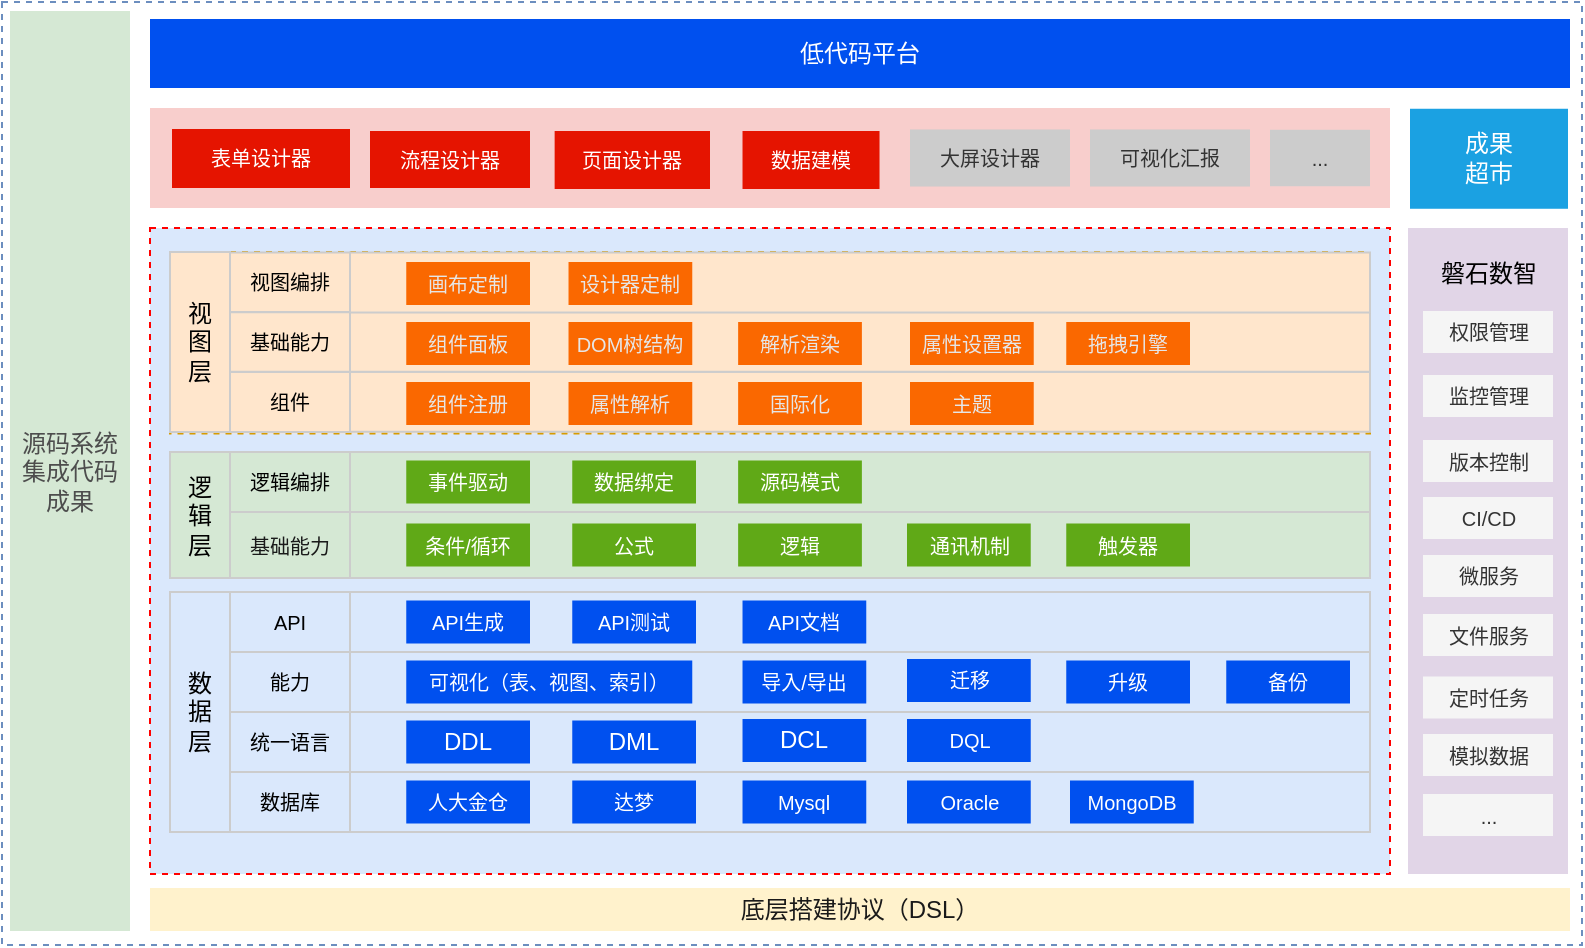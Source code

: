 <mxfile version="24.2.7" type="github">
  <diagram name="第 1 页" id="B_uo7OJ-f0cf3lO3-WNb">
    <mxGraphModel dx="1136" dy="611" grid="1" gridSize="10" guides="1" tooltips="1" connect="1" arrows="1" fold="1" page="1" pageScale="1" pageWidth="827" pageHeight="1169" math="0" shadow="0">
      <root>
        <mxCell id="0" />
        <mxCell id="1" parent="0" />
        <mxCell id="cuvuWjdc5wPWUUID254h-1" value="" style="rounded=0;whiteSpace=wrap;html=1;dashed=1;fillColor=none;strokeColor=#6c8ebf;strokeWidth=1;" parent="1" vertex="1">
          <mxGeometry x="266" y="77" width="790" height="471.5" as="geometry" />
        </mxCell>
        <mxCell id="cuvuWjdc5wPWUUID254h-2" value="" style="rounded=0;whiteSpace=wrap;html=1;fillColor=#dae8fc;strokeColor=#FF0000;dashed=1;strokeWidth=1;" parent="1" vertex="1">
          <mxGeometry x="340" y="190" width="620" height="323" as="geometry" />
        </mxCell>
        <mxCell id="cuvuWjdc5wPWUUID254h-6" value="" style="rounded=0;whiteSpace=wrap;html=1;fillColor=#f8cecc;strokeColor=none;" parent="1" vertex="1">
          <mxGeometry x="340" y="130" width="620" height="50" as="geometry" />
        </mxCell>
        <mxCell id="cuvuWjdc5wPWUUID254h-7" value="" style="rounded=0;whiteSpace=wrap;html=1;strokeWidth=1;strokeColor=none;fillColor=#e1d5e7;" parent="1" vertex="1">
          <mxGeometry x="969" y="190" width="80" height="323" as="geometry" />
        </mxCell>
        <mxCell id="cuvuWjdc5wPWUUID254h-8" value="低代码平台" style="rounded=0;whiteSpace=wrap;html=1;fillColor=#0050ef;fontColor=#ffffff;strokeColor=none;" parent="1" vertex="1">
          <mxGeometry x="340" y="85.5" width="710" height="34.5" as="geometry" />
        </mxCell>
        <mxCell id="cuvuWjdc5wPWUUID254h-9" value="&lt;font color=&quot;#1a1a1a&quot;&gt;底层搭建协议（DSL）&lt;/font&gt;" style="rounded=0;whiteSpace=wrap;html=1;fillColor=#fff2cc;strokeColor=none;" parent="1" vertex="1">
          <mxGeometry x="340" y="520" width="710" height="21.5" as="geometry" />
        </mxCell>
        <mxCell id="cuvuWjdc5wPWUUID254h-13" value="成果&lt;div&gt;超市&lt;/div&gt;" style="rounded=0;whiteSpace=wrap;html=1;fillColor=#1ba1e2;strokeColor=none;fontColor=#ffffff;dashed=1;strokeWidth=2;" parent="1" vertex="1">
          <mxGeometry x="970" y="130.38" width="79" height="50" as="geometry" />
        </mxCell>
        <mxCell id="cuvuWjdc5wPWUUID254h-21" value="大屏设计器" style="rounded=0;whiteSpace=wrap;html=1;fillColor=#CCCCCC;fontColor=#333333;strokeColor=none;fontSize=10;" parent="1" vertex="1">
          <mxGeometry x="720" y="140.75" width="80" height="28.5" as="geometry" />
        </mxCell>
        <mxCell id="cuvuWjdc5wPWUUID254h-32" value="磐石数智" style="text;html=1;align=center;verticalAlign=middle;whiteSpace=wrap;rounded=0;" parent="1" vertex="1">
          <mxGeometry x="976.5" y="203.5" width="65" height="18.5" as="geometry" />
        </mxCell>
        <mxCell id="cuvuWjdc5wPWUUID254h-34" value="&lt;div style=&quot;&quot;&gt;&lt;br&gt;&lt;/div&gt;" style="rounded=0;whiteSpace=wrap;html=1;align=left;strokeColor=#0050EF;fillColor=#dae8fc;dashed=1;strokeWidth=1;" parent="1" vertex="1">
          <mxGeometry x="350" y="402" width="600" height="90" as="geometry" />
        </mxCell>
        <mxCell id="cuvuWjdc5wPWUUID254h-38" value="&lt;div style=&quot;&quot;&gt;&lt;br&gt;&lt;/div&gt;" style="rounded=0;whiteSpace=wrap;html=1;align=left;strokeColor=#82b366;fillColor=#d5e8d4;dashed=1;strokeWidth=1;" parent="1" vertex="1">
          <mxGeometry x="350" y="302" width="600" height="63" as="geometry" />
        </mxCell>
        <mxCell id="cuvuWjdc5wPWUUID254h-39" value="&lt;div style=&quot;&quot;&gt;&lt;br&gt;&lt;/div&gt;" style="rounded=0;whiteSpace=wrap;html=1;align=left;fillColor=#ffe6cc;strokeColor=#d79b00;dashed=1;strokeWidth=1;" parent="1" vertex="1">
          <mxGeometry x="350" y="202" width="600" height="90.75" as="geometry" />
        </mxCell>
        <mxCell id="cuvuWjdc5wPWUUID254h-43" value="数据建模" style="rounded=0;whiteSpace=wrap;html=1;fillColor=#e51400;fontColor=#ffffff;strokeColor=none;fontSize=10;" parent="1" vertex="1">
          <mxGeometry x="636.26" y="141.5" width="68.5" height="29" as="geometry" />
        </mxCell>
        <mxCell id="cuvuWjdc5wPWUUID254h-44" value="可视化汇报" style="rounded=0;whiteSpace=wrap;html=1;fillColor=#CCCCCC;fontColor=#333333;strokeColor=none;fontSize=10;" parent="1" vertex="1">
          <mxGeometry x="810" y="140.75" width="80" height="28.5" as="geometry" />
        </mxCell>
        <mxCell id="cuvuWjdc5wPWUUID254h-46" value="表单设计器" style="rounded=0;whiteSpace=wrap;html=1;fillColor=#e51400;fontColor=#ffffff;strokeColor=none;fontSize=10;" parent="1" vertex="1">
          <mxGeometry x="351" y="140.5" width="89" height="29.5" as="geometry" />
        </mxCell>
        <mxCell id="cuvuWjdc5wPWUUID254h-47" value="流程设计器" style="rounded=0;whiteSpace=wrap;html=1;fillColor=#e51400;fontColor=#ffffff;strokeColor=none;fontSize=10;" parent="1" vertex="1">
          <mxGeometry x="450" y="141.5" width="80" height="28.5" as="geometry" />
        </mxCell>
        <mxCell id="cuvuWjdc5wPWUUID254h-48" value="页面设计器" style="rounded=0;whiteSpace=wrap;html=1;fillColor=#e51400;fontColor=#ffffff;strokeColor=none;fontSize=10;" parent="1" vertex="1">
          <mxGeometry x="542.32" y="141.5" width="77.68" height="29" as="geometry" />
        </mxCell>
        <mxCell id="cuvuWjdc5wPWUUID254h-50" value="&lt;font color=&quot;#4d4d4d&quot;&gt;源码系统集成代码成果&lt;/font&gt;" style="rounded=0;whiteSpace=wrap;html=1;fillColor=#d5e8d4;strokeColor=none;dashed=1;strokeWidth=2;" parent="1" vertex="1">
          <mxGeometry x="270" y="81.5" width="60" height="460" as="geometry" />
        </mxCell>
        <mxCell id="ZQ_SVGyBONcuIK9nk_CX-1" value="权限管理" style="rounded=0;whiteSpace=wrap;html=1;strokeColor=none;fillColor=#f5f5f5;fontColor=#333333;fontSize=10;" parent="1" vertex="1">
          <mxGeometry x="976.5" y="231.5" width="65" height="21" as="geometry" />
        </mxCell>
        <mxCell id="ZQ_SVGyBONcuIK9nk_CX-6" value="监控管理" style="rounded=0;whiteSpace=wrap;html=1;strokeColor=none;fillColor=#f5f5f5;fontColor=#333333;fontSize=10;" parent="1" vertex="1">
          <mxGeometry x="976.5" y="263.5" width="65" height="21" as="geometry" />
        </mxCell>
        <mxCell id="ZQ_SVGyBONcuIK9nk_CX-7" value="版本控制" style="rounded=0;whiteSpace=wrap;html=1;strokeColor=none;fillColor=#f5f5f5;fontColor=#333333;fontSize=10;" parent="1" vertex="1">
          <mxGeometry x="976.5" y="296" width="65" height="21" as="geometry" />
        </mxCell>
        <mxCell id="ZQ_SVGyBONcuIK9nk_CX-9" value="CI/CD" style="rounded=0;whiteSpace=wrap;html=1;strokeColor=none;fillColor=#f5f5f5;fontColor=#333333;fontSize=10;" parent="1" vertex="1">
          <mxGeometry x="976.5" y="324.5" width="65" height="21" as="geometry" />
        </mxCell>
        <mxCell id="ZQ_SVGyBONcuIK9nk_CX-10" value="微服务" style="rounded=0;whiteSpace=wrap;html=1;strokeColor=none;fillColor=#f5f5f5;fontColor=#333333;fontSize=10;" parent="1" vertex="1">
          <mxGeometry x="976.5" y="353.5" width="65" height="21" as="geometry" />
        </mxCell>
        <mxCell id="ZQ_SVGyBONcuIK9nk_CX-11" value="文件服务" style="rounded=0;whiteSpace=wrap;html=1;strokeColor=none;fillColor=#f5f5f5;fontColor=#333333;fontSize=10;" parent="1" vertex="1">
          <mxGeometry x="976.5" y="383" width="65" height="21" as="geometry" />
        </mxCell>
        <mxCell id="ZQ_SVGyBONcuIK9nk_CX-12" value="定时任务" style="rounded=0;whiteSpace=wrap;html=1;strokeColor=none;fillColor=#f5f5f5;fontColor=#333333;fontSize=10;" parent="1" vertex="1">
          <mxGeometry x="976.5" y="414.25" width="65" height="21" as="geometry" />
        </mxCell>
        <mxCell id="ZQ_SVGyBONcuIK9nk_CX-14" value="模拟数据" style="rounded=0;whiteSpace=wrap;html=1;strokeColor=none;fillColor=#f5f5f5;fontColor=#333333;fontSize=10;" parent="1" vertex="1">
          <mxGeometry x="976.5" y="443" width="65" height="21" as="geometry" />
        </mxCell>
        <mxCell id="ZQ_SVGyBONcuIK9nk_CX-15" value="..." style="rounded=0;whiteSpace=wrap;html=1;strokeColor=none;fillColor=#f5f5f5;fontColor=#333333;fontSize=10;" parent="1" vertex="1">
          <mxGeometry x="976.5" y="473" width="65" height="21" as="geometry" />
        </mxCell>
        <mxCell id="ZQ_SVGyBONcuIK9nk_CX-17" value="数&lt;div style=&quot;font-size: 12px;&quot;&gt;据&lt;/div&gt;&lt;div style=&quot;font-size: 12px;&quot;&gt;层&lt;/div&gt;" style="text;html=1;align=center;verticalAlign=middle;whiteSpace=wrap;rounded=0;fillColor=#dae8fc;strokeColor=#CCCCCC;fontSize=12;" parent="1" vertex="1">
          <mxGeometry x="350" y="372" width="30" height="120" as="geometry" />
        </mxCell>
        <mxCell id="JNAHnoYDXPsIVU7c80RC-2" value="..." style="rounded=0;whiteSpace=wrap;html=1;fillColor=#CCCCCC;fontColor=#333333;strokeColor=none;fontSize=10;" parent="1" vertex="1">
          <mxGeometry x="900" y="140.88" width="50" height="28.25" as="geometry" />
        </mxCell>
        <mxCell id="JNAHnoYDXPsIVU7c80RC-5" value="" style="rounded=0;whiteSpace=wrap;html=1;fillColor=#dae8fc;strokeColor=#CCCCCC;" parent="1" vertex="1">
          <mxGeometry x="440" y="402" width="510" height="30" as="geometry" />
        </mxCell>
        <mxCell id="JNAHnoYDXPsIVU7c80RC-6" value="" style="rounded=0;whiteSpace=wrap;html=1;fillColor=#dae8fc;strokeColor=#CCCCCC;" parent="1" vertex="1">
          <mxGeometry x="440" y="432" width="510" height="30" as="geometry" />
        </mxCell>
        <mxCell id="JNAHnoYDXPsIVU7c80RC-7" value="数据库" style="rounded=0;whiteSpace=wrap;html=1;fillColor=#dae8fc;strokeColor=#CCCCCC;fontSize=10;" parent="1" vertex="1">
          <mxGeometry x="380" y="462" width="60" height="30" as="geometry" />
        </mxCell>
        <mxCell id="JNAHnoYDXPsIVU7c80RC-8" value="" style="rounded=0;whiteSpace=wrap;html=1;fillColor=#dae8fc;strokeColor=#CCCCCC;" parent="1" vertex="1">
          <mxGeometry x="440" y="372" width="510" height="30" as="geometry" />
        </mxCell>
        <mxCell id="JNAHnoYDXPsIVU7c80RC-9" value="" style="rounded=0;whiteSpace=wrap;html=1;fillColor=#dae8fc;strokeColor=#CCCCCC;" parent="1" vertex="1">
          <mxGeometry x="440" y="462" width="510" height="30" as="geometry" />
        </mxCell>
        <mxCell id="JNAHnoYDXPsIVU7c80RC-10" value="统一语言" style="rounded=0;whiteSpace=wrap;html=1;fillColor=#dae8fc;strokeColor=#CCCCCC;fontSize=10;" parent="1" vertex="1">
          <mxGeometry x="380" y="432" width="60" height="30" as="geometry" />
        </mxCell>
        <mxCell id="JNAHnoYDXPsIVU7c80RC-11" value="能力" style="rounded=0;whiteSpace=wrap;html=1;fillColor=#dae8fc;strokeColor=#CCCCCC;fontSize=10;" parent="1" vertex="1">
          <mxGeometry x="380" y="402" width="60" height="30" as="geometry" />
        </mxCell>
        <mxCell id="JNAHnoYDXPsIVU7c80RC-12" value="API" style="rounded=0;whiteSpace=wrap;html=1;fillColor=#dae8fc;strokeColor=#CCCCCC;fontSize=10;" parent="1" vertex="1">
          <mxGeometry x="380" y="372" width="60" height="30" as="geometry" />
        </mxCell>
        <mxCell id="JNAHnoYDXPsIVU7c80RC-13" value="人大金仓" style="rounded=0;whiteSpace=wrap;html=1;fillColor=#0050ef;fontColor=#ffffff;strokeColor=none;fontSize=10;" parent="1" vertex="1">
          <mxGeometry x="468.13" y="466.25" width="61.87" height="21.5" as="geometry" />
        </mxCell>
        <mxCell id="JNAHnoYDXPsIVU7c80RC-14" value="达梦" style="rounded=0;whiteSpace=wrap;html=1;fillColor=#0050ef;fontColor=#ffffff;strokeColor=none;fontSize=10;" parent="1" vertex="1">
          <mxGeometry x="551.13" y="466.25" width="61.87" height="21.5" as="geometry" />
        </mxCell>
        <mxCell id="JNAHnoYDXPsIVU7c80RC-15" value="Mysql" style="rounded=0;whiteSpace=wrap;html=1;fillColor=#0050ef;fontColor=#ffffff;strokeColor=none;fontSize=10;" parent="1" vertex="1">
          <mxGeometry x="636.26" y="466.25" width="61.87" height="21.5" as="geometry" />
        </mxCell>
        <mxCell id="JNAHnoYDXPsIVU7c80RC-16" value="Oracle" style="rounded=0;whiteSpace=wrap;html=1;fillColor=#0050ef;fontColor=#ffffff;strokeColor=none;fontSize=10;" parent="1" vertex="1">
          <mxGeometry x="718.5" y="466.25" width="61.87" height="21.5" as="geometry" />
        </mxCell>
        <mxCell id="JNAHnoYDXPsIVU7c80RC-17" value="MongoDB" style="rounded=0;whiteSpace=wrap;html=1;fillColor=#0050ef;fontColor=#ffffff;strokeColor=none;fontSize=10;" parent="1" vertex="1">
          <mxGeometry x="800.0" y="466.25" width="61.87" height="21.5" as="geometry" />
        </mxCell>
        <mxCell id="JNAHnoYDXPsIVU7c80RC-18" value="DDL" style="rounded=0;whiteSpace=wrap;html=1;fillColor=#0050ef;fontColor=#ffffff;strokeColor=none;" parent="1" vertex="1">
          <mxGeometry x="468.13" y="436.25" width="61.87" height="21.5" as="geometry" />
        </mxCell>
        <mxCell id="JNAHnoYDXPsIVU7c80RC-19" value="DML" style="rounded=0;whiteSpace=wrap;html=1;fillColor=#0050ef;fontColor=#ffffff;strokeColor=none;" parent="1" vertex="1">
          <mxGeometry x="551.13" y="436.25" width="61.87" height="21.5" as="geometry" />
        </mxCell>
        <mxCell id="JNAHnoYDXPsIVU7c80RC-20" value="DCL" style="rounded=0;whiteSpace=wrap;html=1;fillColor=#0050ef;fontColor=#ffffff;strokeColor=none;" parent="1" vertex="1">
          <mxGeometry x="636.26" y="435.5" width="61.87" height="21.5" as="geometry" />
        </mxCell>
        <mxCell id="JNAHnoYDXPsIVU7c80RC-21" value="DQL" style="rounded=0;whiteSpace=wrap;html=1;fillColor=#0050ef;fontColor=#ffffff;strokeColor=none;fontSize=10;" parent="1" vertex="1">
          <mxGeometry x="718.5" y="435.5" width="61.87" height="21.5" as="geometry" />
        </mxCell>
        <mxCell id="JNAHnoYDXPsIVU7c80RC-22" value="&lt;font style=&quot;font-size: 10px;&quot;&gt;可视化（表、视图、索引）&lt;/font&gt;" style="rounded=0;whiteSpace=wrap;html=1;fillColor=#0050ef;fontColor=#ffffff;strokeColor=none;fontSize=10;" parent="1" vertex="1">
          <mxGeometry x="468.13" y="406.25" width="143" height="21.5" as="geometry" />
        </mxCell>
        <mxCell id="JNAHnoYDXPsIVU7c80RC-24" value="导入/导出" style="rounded=0;whiteSpace=wrap;html=1;fillColor=#0050ef;fontColor=#ffffff;strokeColor=none;fontSize=10;" parent="1" vertex="1">
          <mxGeometry x="636.26" y="406.25" width="61.87" height="21.5" as="geometry" />
        </mxCell>
        <mxCell id="JNAHnoYDXPsIVU7c80RC-25" value="迁移" style="rounded=0;whiteSpace=wrap;html=1;fillColor=#0050ef;fontColor=#ffffff;strokeColor=none;fontSize=10;" parent="1" vertex="1">
          <mxGeometry x="718.5" y="405.5" width="61.87" height="21.5" as="geometry" />
        </mxCell>
        <mxCell id="JNAHnoYDXPsIVU7c80RC-26" value="升级" style="rounded=0;whiteSpace=wrap;html=1;fillColor=#0050ef;fontColor=#ffffff;strokeColor=none;fontSize=10;" parent="1" vertex="1">
          <mxGeometry x="798.13" y="406.25" width="61.87" height="21.5" as="geometry" />
        </mxCell>
        <mxCell id="JNAHnoYDXPsIVU7c80RC-27" value="备份" style="rounded=0;whiteSpace=wrap;html=1;fillColor=#0050ef;fontColor=#ffffff;strokeColor=none;fontSize=10;" parent="1" vertex="1">
          <mxGeometry x="878.13" y="406.25" width="61.87" height="21.5" as="geometry" />
        </mxCell>
        <mxCell id="JNAHnoYDXPsIVU7c80RC-28" value="API生成" style="rounded=0;whiteSpace=wrap;html=1;fillColor=#0050ef;fontColor=#ffffff;strokeColor=none;fontSize=10;" parent="1" vertex="1">
          <mxGeometry x="468.13" y="376.25" width="61.87" height="21.5" as="geometry" />
        </mxCell>
        <mxCell id="JNAHnoYDXPsIVU7c80RC-29" value="API测试" style="rounded=0;whiteSpace=wrap;html=1;fillColor=#0050ef;fontColor=#ffffff;strokeColor=none;fontSize=10;" parent="1" vertex="1">
          <mxGeometry x="551.13" y="376.25" width="61.87" height="21.5" as="geometry" />
        </mxCell>
        <mxCell id="JNAHnoYDXPsIVU7c80RC-30" value="API文档" style="rounded=0;whiteSpace=wrap;html=1;fillColor=#0050ef;fontColor=#ffffff;strokeColor=none;fontSize=10;" parent="1" vertex="1">
          <mxGeometry x="636.26" y="376.25" width="61.87" height="21.5" as="geometry" />
        </mxCell>
        <mxCell id="JNAHnoYDXPsIVU7c80RC-31" value="逻&lt;div style=&quot;font-size: 12px;&quot;&gt;辑&lt;/div&gt;&lt;div style=&quot;font-size: 12px;&quot;&gt;层&lt;/div&gt;" style="text;html=1;align=center;verticalAlign=middle;whiteSpace=wrap;rounded=0;fillColor=none;strokeColor=#CCCCCC;fontSize=12;" parent="1" vertex="1">
          <mxGeometry x="350" y="302" width="30" height="63" as="geometry" />
        </mxCell>
        <mxCell id="JNAHnoYDXPsIVU7c80RC-32" value="" style="rounded=0;whiteSpace=wrap;html=1;fillColor=#d5e8d4;strokeColor=#CCCCCC;" parent="1" vertex="1">
          <mxGeometry x="440" y="302" width="510" height="30" as="geometry" />
        </mxCell>
        <mxCell id="JNAHnoYDXPsIVU7c80RC-33" value="" style="rounded=0;whiteSpace=wrap;html=1;fillColor=#d5e8d4;strokeColor=#CCCCCC;" parent="1" vertex="1">
          <mxGeometry x="440" y="332" width="510" height="33" as="geometry" />
        </mxCell>
        <mxCell id="JNAHnoYDXPsIVU7c80RC-34" value="&lt;font color=&quot;#1a1a1a&quot; style=&quot;font-size: 10px;&quot;&gt;基础能力&lt;/font&gt;" style="rounded=0;whiteSpace=wrap;html=1;fillColor=#d5e8d4;strokeColor=#CCCCCC;fontColor=#E6E6E6;fontSize=10;" parent="1" vertex="1">
          <mxGeometry x="380" y="332" width="60" height="33" as="geometry" />
        </mxCell>
        <mxCell id="JNAHnoYDXPsIVU7c80RC-35" value="逻辑编排" style="rounded=0;whiteSpace=wrap;html=1;fillColor=#d5e8d4;strokeColor=#CCCCCC;fontSize=10;" parent="1" vertex="1">
          <mxGeometry x="380" y="302" width="60" height="30" as="geometry" />
        </mxCell>
        <mxCell id="JNAHnoYDXPsIVU7c80RC-37" value="条件/循环" style="rounded=0;whiteSpace=wrap;html=1;fillColor=#60a917;fontColor=#ffffff;strokeColor=none;fontSize=10;" parent="1" vertex="1">
          <mxGeometry x="468.13" y="337.75" width="61.87" height="21.5" as="geometry" />
        </mxCell>
        <mxCell id="JNAHnoYDXPsIVU7c80RC-38" value="公式" style="rounded=0;whiteSpace=wrap;html=1;fillColor=#60a917;fontColor=#ffffff;strokeColor=none;fontSize=10;" parent="1" vertex="1">
          <mxGeometry x="551.13" y="337.75" width="61.87" height="21.5" as="geometry" />
        </mxCell>
        <mxCell id="JNAHnoYDXPsIVU7c80RC-39" value="逻辑" style="rounded=0;whiteSpace=wrap;html=1;fillColor=#60a917;fontColor=#ffffff;strokeColor=none;fontSize=10;" parent="1" vertex="1">
          <mxGeometry x="634.07" y="337.75" width="61.87" height="21.5" as="geometry" />
        </mxCell>
        <mxCell id="JNAHnoYDXPsIVU7c80RC-40" value="触发器" style="rounded=0;whiteSpace=wrap;html=1;fillColor=#60a917;fontColor=#ffffff;strokeColor=none;fontSize=10;" parent="1" vertex="1">
          <mxGeometry x="798.13" y="337.75" width="61.87" height="21.5" as="geometry" />
        </mxCell>
        <mxCell id="JNAHnoYDXPsIVU7c80RC-41" value="通讯机制" style="rounded=0;whiteSpace=wrap;html=1;fillColor=#60a917;fontColor=#ffffff;strokeColor=none;fontSize=10;" parent="1" vertex="1">
          <mxGeometry x="718.5" y="337.75" width="61.87" height="21.5" as="geometry" />
        </mxCell>
        <mxCell id="JNAHnoYDXPsIVU7c80RC-42" value="事件驱动" style="rounded=0;whiteSpace=wrap;html=1;fillColor=#60a917;fontColor=#ffffff;strokeColor=none;fontSize=10;" parent="1" vertex="1">
          <mxGeometry x="468.13" y="306.25" width="61.87" height="21.5" as="geometry" />
        </mxCell>
        <mxCell id="JNAHnoYDXPsIVU7c80RC-43" value="数据绑定" style="rounded=0;whiteSpace=wrap;html=1;fillColor=#60a917;fontColor=#ffffff;strokeColor=none;fontSize=10;" parent="1" vertex="1">
          <mxGeometry x="551.13" y="306.25" width="61.87" height="21.5" as="geometry" />
        </mxCell>
        <mxCell id="JNAHnoYDXPsIVU7c80RC-44" value="源码模式" style="rounded=0;whiteSpace=wrap;html=1;fillColor=#60a917;fontColor=#ffffff;strokeColor=none;fontSize=10;" parent="1" vertex="1">
          <mxGeometry x="634.07" y="306.25" width="61.87" height="21.5" as="geometry" />
        </mxCell>
        <mxCell id="JNAHnoYDXPsIVU7c80RC-57" value="视&lt;div style=&quot;font-size: 12px;&quot;&gt;图&lt;/div&gt;&lt;div style=&quot;font-size: 12px;&quot;&gt;层&lt;/div&gt;" style="text;html=1;align=center;verticalAlign=middle;whiteSpace=wrap;rounded=0;fillColor=#ffe6cc;strokeColor=#CCCCCC;fontSize=12;" parent="1" vertex="1">
          <mxGeometry x="350" y="202" width="30" height="90" as="geometry" />
        </mxCell>
        <mxCell id="JNAHnoYDXPsIVU7c80RC-64" value="组件" style="rounded=0;whiteSpace=wrap;html=1;fillColor=#ffe6cc;strokeColor=#CCCCCC;fontSize=10;" parent="1" vertex="1">
          <mxGeometry x="380" y="262" width="60" height="30" as="geometry" />
        </mxCell>
        <mxCell id="JNAHnoYDXPsIVU7c80RC-65" value="基础能力" style="rounded=0;whiteSpace=wrap;html=1;fillColor=#ffe6cc;strokeColor=#CCCCCC;fontSize=10;" parent="1" vertex="1">
          <mxGeometry x="380" y="232.13" width="60" height="29.75" as="geometry" />
        </mxCell>
        <mxCell id="JNAHnoYDXPsIVU7c80RC-66" value="视图编排" style="rounded=0;whiteSpace=wrap;html=1;fillColor=#ffe6cc;strokeColor=#CCCCCC;fontSize=10;" parent="1" vertex="1">
          <mxGeometry x="380" y="202.25" width="60" height="29.75" as="geometry" />
        </mxCell>
        <mxCell id="JNAHnoYDXPsIVU7c80RC-69" value="" style="rounded=0;whiteSpace=wrap;html=1;fillColor=#ffe6cc;strokeColor=#CCCCCC;" parent="1" vertex="1">
          <mxGeometry x="440" y="261.88" width="510" height="30" as="geometry" />
        </mxCell>
        <mxCell id="JNAHnoYDXPsIVU7c80RC-70" value="" style="rounded=0;whiteSpace=wrap;html=1;fillColor=#ffe6cc;strokeColor=#CCCCCC;" parent="1" vertex="1">
          <mxGeometry x="440" y="231.88" width="510" height="30" as="geometry" />
        </mxCell>
        <mxCell id="JNAHnoYDXPsIVU7c80RC-71" value="" style="rounded=0;whiteSpace=wrap;html=1;fillColor=#ffe6cc;strokeColor=#CCCCCC;" parent="1" vertex="1">
          <mxGeometry x="440" y="202.25" width="510" height="30" as="geometry" />
        </mxCell>
        <mxCell id="JNAHnoYDXPsIVU7c80RC-73" value="组件注册" style="rounded=0;whiteSpace=wrap;html=1;fillColor=#fa6800;strokeColor=none;fontColor=#E6E6E6;fontSize=10;" parent="1" vertex="1">
          <mxGeometry x="468.13" y="267" width="61.87" height="21.5" as="geometry" />
        </mxCell>
        <mxCell id="JNAHnoYDXPsIVU7c80RC-74" value="属性解析" style="rounded=0;whiteSpace=wrap;html=1;fillColor=#fa6800;strokeColor=none;fontColor=#E6E6E6;fontSize=10;" parent="1" vertex="1">
          <mxGeometry x="549.26" y="267" width="61.87" height="21.5" as="geometry" />
        </mxCell>
        <mxCell id="JNAHnoYDXPsIVU7c80RC-75" value="国际化" style="rounded=0;whiteSpace=wrap;html=1;fillColor=#fa6800;strokeColor=none;fontColor=#E6E6E6;fontSize=10;" parent="1" vertex="1">
          <mxGeometry x="634.07" y="267" width="61.87" height="21.5" as="geometry" />
        </mxCell>
        <mxCell id="JNAHnoYDXPsIVU7c80RC-76" value="主题" style="rounded=0;whiteSpace=wrap;html=1;fillColor=#fa6800;strokeColor=none;fontColor=#E6E6E6;fontSize=10;" parent="1" vertex="1">
          <mxGeometry x="720" y="267" width="61.87" height="21.5" as="geometry" />
        </mxCell>
        <mxCell id="JNAHnoYDXPsIVU7c80RC-77" value="&lt;font style=&quot;font-size: 10px;&quot;&gt;组件面板&lt;/font&gt;" style="rounded=0;whiteSpace=wrap;html=1;fillColor=#fa6800;strokeColor=none;fontColor=#E6E6E6;fontSize=10;" parent="1" vertex="1">
          <mxGeometry x="468.13" y="237" width="61.87" height="21.5" as="geometry" />
        </mxCell>
        <mxCell id="JNAHnoYDXPsIVU7c80RC-78" value="&lt;font style=&quot;font-size: 10px;&quot;&gt;DOM树结构&lt;/font&gt;" style="rounded=0;whiteSpace=wrap;html=1;fillColor=#fa6800;strokeColor=none;fontColor=#E6E6E6;fontSize=10;" parent="1" vertex="1">
          <mxGeometry x="549.26" y="237" width="61.87" height="21.5" as="geometry" />
        </mxCell>
        <mxCell id="JNAHnoYDXPsIVU7c80RC-79" value="解析渲染" style="rounded=0;whiteSpace=wrap;html=1;fillColor=#fa6800;strokeColor=none;fontColor=#E6E6E6;fontSize=10;" parent="1" vertex="1">
          <mxGeometry x="634.07" y="237" width="61.87" height="21.5" as="geometry" />
        </mxCell>
        <mxCell id="JNAHnoYDXPsIVU7c80RC-80" value="属性设置器" style="rounded=0;whiteSpace=wrap;html=1;fillColor=#fa6800;strokeColor=none;fontColor=#E6E6E6;fontSize=10;" parent="1" vertex="1">
          <mxGeometry x="720" y="237" width="61.87" height="21.5" as="geometry" />
        </mxCell>
        <mxCell id="JNAHnoYDXPsIVU7c80RC-81" value="拖拽引擎" style="rounded=0;whiteSpace=wrap;html=1;fillColor=#fa6800;strokeColor=none;fontColor=#E6E6E6;fontSize=10;" parent="1" vertex="1">
          <mxGeometry x="798.13" y="237" width="61.87" height="21.5" as="geometry" />
        </mxCell>
        <mxCell id="JNAHnoYDXPsIVU7c80RC-83" value="&lt;font style=&quot;font-size: 10px;&quot;&gt;画布定制&lt;/font&gt;" style="rounded=0;whiteSpace=wrap;html=1;fillColor=#fa6800;strokeColor=none;fontColor=#E6E6E6;fontSize=10;" parent="1" vertex="1">
          <mxGeometry x="468.13" y="207" width="61.87" height="21.5" as="geometry" />
        </mxCell>
        <mxCell id="JNAHnoYDXPsIVU7c80RC-84" value="设计器定制" style="rounded=0;whiteSpace=wrap;html=1;fillColor=#fa6800;strokeColor=none;fontColor=#E6E6E6;fontSize=10;" parent="1" vertex="1">
          <mxGeometry x="549.26" y="207" width="61.87" height="21.5" as="geometry" />
        </mxCell>
      </root>
    </mxGraphModel>
  </diagram>
</mxfile>
